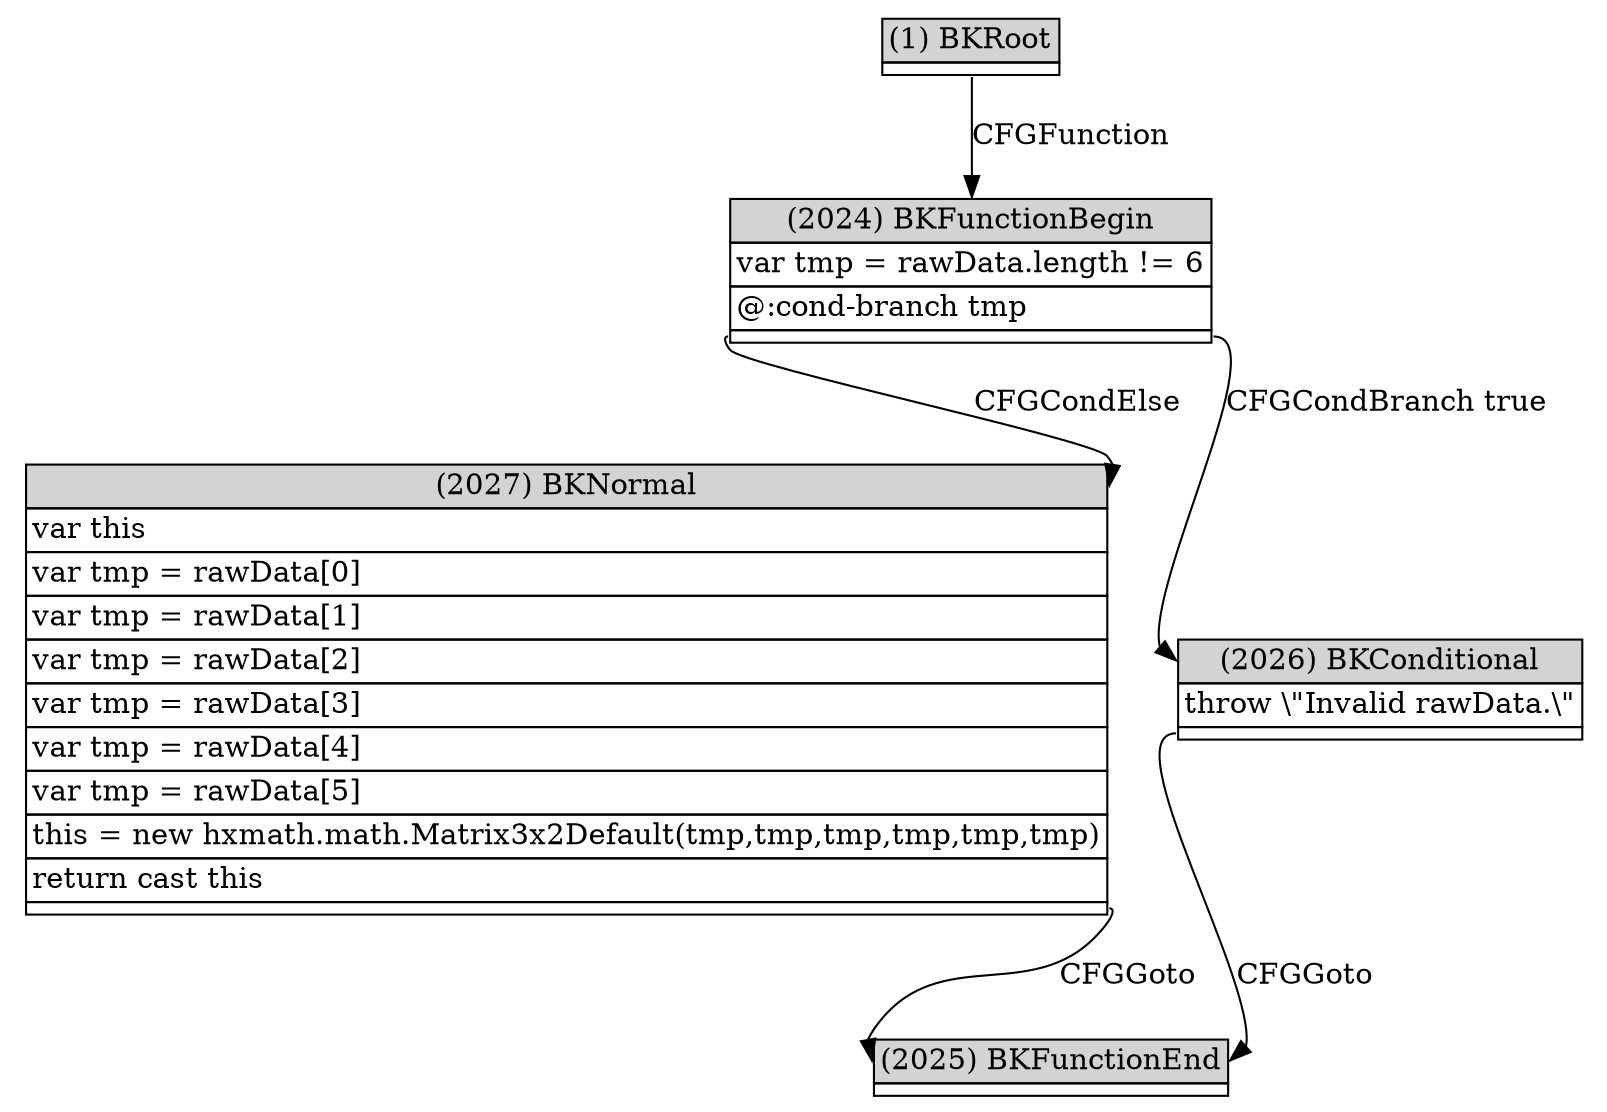 digraph graphname {
	node [shape=plaintext];
n2027[label=<<table BORDER="0" CELLBORDER="1" CELLSPACING="0">
	<tr><td port="in" bgcolor="lightgray">(2027) BKNormal</td></tr>
	<tr><td port="e0" align="left">var this</td></tr>
	<tr><td port="e1" align="left">var tmp = rawData[0]</td></tr>
	<tr><td port="e2" align="left">var tmp = rawData[1]</td></tr>
	<tr><td port="e3" align="left">var tmp = rawData[2]</td></tr>
	<tr><td port="e4" align="left">var tmp = rawData[3]</td></tr>
	<tr><td port="e5" align="left">var tmp = rawData[4]</td></tr>
	<tr><td port="e6" align="left">var tmp = rawData[5]</td></tr>
	<tr><td port="e7" align="left">this = new hxmath.math.Matrix3x2Default(tmp,tmp,tmp,tmp,tmp,tmp)</td></tr>
	<tr><td port="e8" align="left">return cast this</td></tr>
	<tr><td port="out"></td></tr>
</table>>];
n2026[label=<<table BORDER="0" CELLBORDER="1" CELLSPACING="0">
	<tr><td port="in" bgcolor="lightgray">(2026) BKConditional</td></tr>
	<tr><td port="e0" align="left">throw \"Invalid rawData.\"</td></tr>
	<tr><td port="out"></td></tr>
</table>>];
n2025[label=<<table BORDER="0" CELLBORDER="1" CELLSPACING="0">
	<tr><td port="in" bgcolor="lightgray">(2025) BKFunctionEnd</td></tr>
	<tr><td port="out"></td></tr>
</table>>];
n2024[label=<<table BORDER="0" CELLBORDER="1" CELLSPACING="0">
	<tr><td port="in" bgcolor="lightgray">(2024) BKFunctionBegin</td></tr>
	<tr><td port="e0" align="left">var tmp = rawData.length != 6</td></tr>
	<tr><td port="e1" align="left">@:cond-branch tmp</td></tr>
	<tr><td port="out"></td></tr>
</table>>];
n1[label=<<table BORDER="0" CELLBORDER="1" CELLSPACING="0">
	<tr><td port="in" bgcolor="lightgray">(1) BKRoot</td></tr>
	<tr><td port="out"></td></tr>
</table>>];
n1:out -> n2024:in[label="CFGFunction"];
n2024:out -> n2027:in[label="CFGCondElse"];
n2024:out -> n2026:in[label="CFGCondBranch true"];
n2026:out -> n2025:in[label="CFGGoto"];
n2027:out -> n2025:in[label="CFGGoto"];
}

